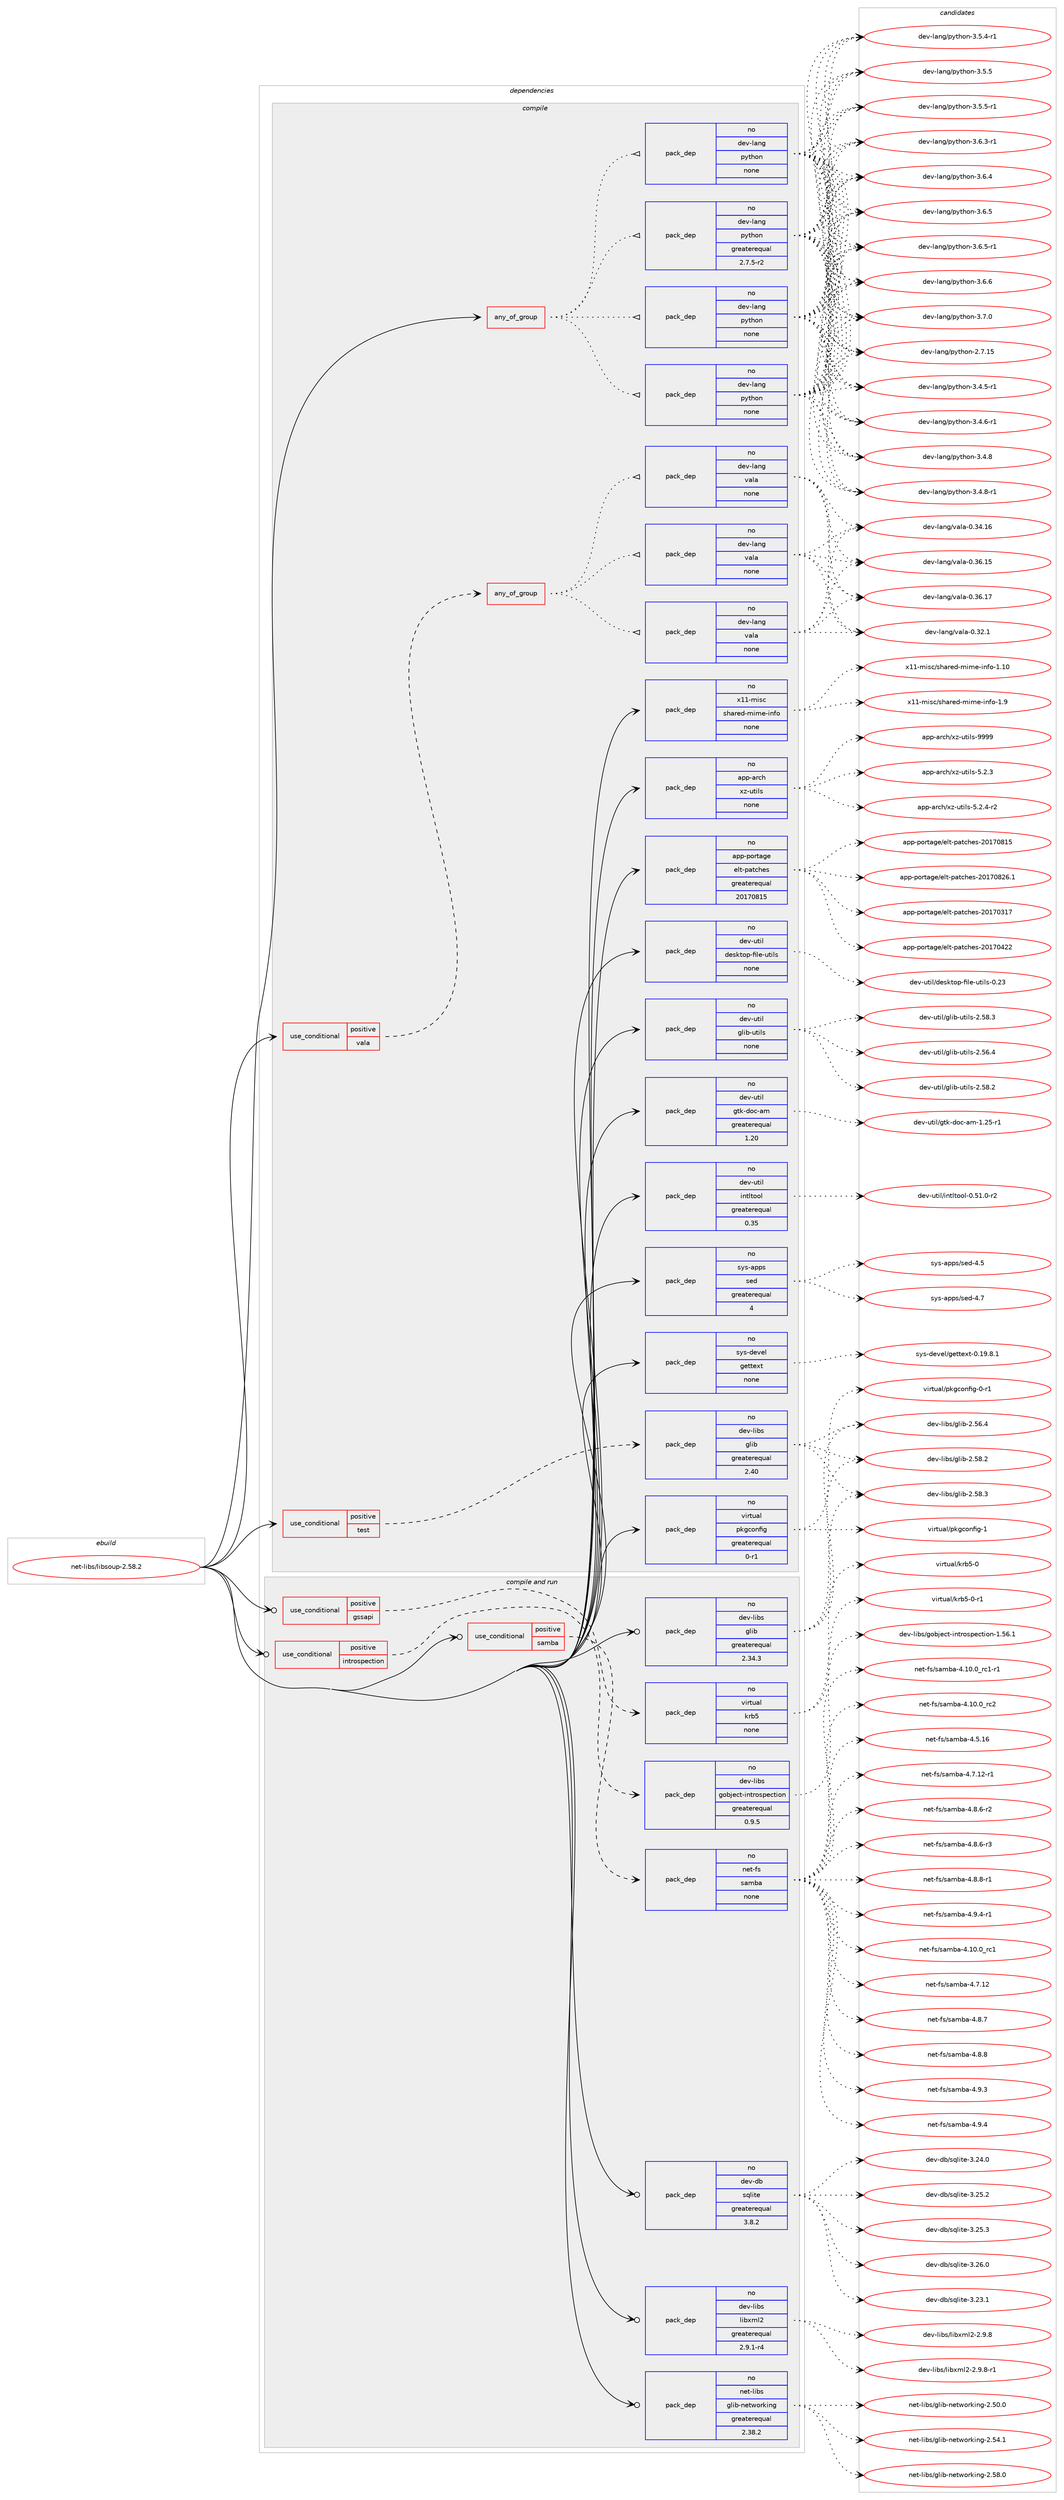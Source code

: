 digraph prolog {

# *************
# Graph options
# *************

newrank=true;
concentrate=true;
compound=true;
graph [rankdir=LR,fontname=Helvetica,fontsize=10,ranksep=1.5];#, ranksep=2.5, nodesep=0.2];
edge  [arrowhead=vee];
node  [fontname=Helvetica,fontsize=10];

# **********
# The ebuild
# **********

subgraph cluster_leftcol {
color=gray;
rank=same;
label=<<i>ebuild</i>>;
id [label="net-libs/libsoup-2.58.2", color=red, width=4, href="../net-libs/libsoup-2.58.2.svg"];
}

# ****************
# The dependencies
# ****************

subgraph cluster_midcol {
color=gray;
label=<<i>dependencies</i>>;
subgraph cluster_compile {
fillcolor="#eeeeee";
style=filled;
label=<<i>compile</i>>;
subgraph any103 {
dependency3498 [label=<<TABLE BORDER="0" CELLBORDER="1" CELLSPACING="0" CELLPADDING="4"><TR><TD CELLPADDING="10">any_of_group</TD></TR></TABLE>>, shape=none, color=red];subgraph pack2860 {
dependency3499 [label=<<TABLE BORDER="0" CELLBORDER="1" CELLSPACING="0" CELLPADDING="4" WIDTH="220"><TR><TD ROWSPAN="6" CELLPADDING="30">pack_dep</TD></TR><TR><TD WIDTH="110">no</TD></TR><TR><TD>dev-lang</TD></TR><TR><TD>python</TD></TR><TR><TD>none</TD></TR><TR><TD></TD></TR></TABLE>>, shape=none, color=blue];
}
dependency3498:e -> dependency3499:w [weight=20,style="dotted",arrowhead="oinv"];
subgraph pack2861 {
dependency3500 [label=<<TABLE BORDER="0" CELLBORDER="1" CELLSPACING="0" CELLPADDING="4" WIDTH="220"><TR><TD ROWSPAN="6" CELLPADDING="30">pack_dep</TD></TR><TR><TD WIDTH="110">no</TD></TR><TR><TD>dev-lang</TD></TR><TR><TD>python</TD></TR><TR><TD>none</TD></TR><TR><TD></TD></TR></TABLE>>, shape=none, color=blue];
}
dependency3498:e -> dependency3500:w [weight=20,style="dotted",arrowhead="oinv"];
subgraph pack2862 {
dependency3501 [label=<<TABLE BORDER="0" CELLBORDER="1" CELLSPACING="0" CELLPADDING="4" WIDTH="220"><TR><TD ROWSPAN="6" CELLPADDING="30">pack_dep</TD></TR><TR><TD WIDTH="110">no</TD></TR><TR><TD>dev-lang</TD></TR><TR><TD>python</TD></TR><TR><TD>none</TD></TR><TR><TD></TD></TR></TABLE>>, shape=none, color=blue];
}
dependency3498:e -> dependency3501:w [weight=20,style="dotted",arrowhead="oinv"];
subgraph pack2863 {
dependency3502 [label=<<TABLE BORDER="0" CELLBORDER="1" CELLSPACING="0" CELLPADDING="4" WIDTH="220"><TR><TD ROWSPAN="6" CELLPADDING="30">pack_dep</TD></TR><TR><TD WIDTH="110">no</TD></TR><TR><TD>dev-lang</TD></TR><TR><TD>python</TD></TR><TR><TD>greaterequal</TD></TR><TR><TD>2.7.5-r2</TD></TR></TABLE>>, shape=none, color=blue];
}
dependency3498:e -> dependency3502:w [weight=20,style="dotted",arrowhead="oinv"];
}
id:e -> dependency3498:w [weight=20,style="solid",arrowhead="vee"];
subgraph cond534 {
dependency3503 [label=<<TABLE BORDER="0" CELLBORDER="1" CELLSPACING="0" CELLPADDING="4"><TR><TD ROWSPAN="3" CELLPADDING="10">use_conditional</TD></TR><TR><TD>positive</TD></TR><TR><TD>test</TD></TR></TABLE>>, shape=none, color=red];
subgraph pack2864 {
dependency3504 [label=<<TABLE BORDER="0" CELLBORDER="1" CELLSPACING="0" CELLPADDING="4" WIDTH="220"><TR><TD ROWSPAN="6" CELLPADDING="30">pack_dep</TD></TR><TR><TD WIDTH="110">no</TD></TR><TR><TD>dev-libs</TD></TR><TR><TD>glib</TD></TR><TR><TD>greaterequal</TD></TR><TR><TD>2.40</TD></TR></TABLE>>, shape=none, color=blue];
}
dependency3503:e -> dependency3504:w [weight=20,style="dashed",arrowhead="vee"];
}
id:e -> dependency3503:w [weight=20,style="solid",arrowhead="vee"];
subgraph cond535 {
dependency3505 [label=<<TABLE BORDER="0" CELLBORDER="1" CELLSPACING="0" CELLPADDING="4"><TR><TD ROWSPAN="3" CELLPADDING="10">use_conditional</TD></TR><TR><TD>positive</TD></TR><TR><TD>vala</TD></TR></TABLE>>, shape=none, color=red];
subgraph any104 {
dependency3506 [label=<<TABLE BORDER="0" CELLBORDER="1" CELLSPACING="0" CELLPADDING="4"><TR><TD CELLPADDING="10">any_of_group</TD></TR></TABLE>>, shape=none, color=red];subgraph pack2865 {
dependency3507 [label=<<TABLE BORDER="0" CELLBORDER="1" CELLSPACING="0" CELLPADDING="4" WIDTH="220"><TR><TD ROWSPAN="6" CELLPADDING="30">pack_dep</TD></TR><TR><TD WIDTH="110">no</TD></TR><TR><TD>dev-lang</TD></TR><TR><TD>vala</TD></TR><TR><TD>none</TD></TR><TR><TD></TD></TR></TABLE>>, shape=none, color=blue];
}
dependency3506:e -> dependency3507:w [weight=20,style="dotted",arrowhead="oinv"];
subgraph pack2866 {
dependency3508 [label=<<TABLE BORDER="0" CELLBORDER="1" CELLSPACING="0" CELLPADDING="4" WIDTH="220"><TR><TD ROWSPAN="6" CELLPADDING="30">pack_dep</TD></TR><TR><TD WIDTH="110">no</TD></TR><TR><TD>dev-lang</TD></TR><TR><TD>vala</TD></TR><TR><TD>none</TD></TR><TR><TD></TD></TR></TABLE>>, shape=none, color=blue];
}
dependency3506:e -> dependency3508:w [weight=20,style="dotted",arrowhead="oinv"];
subgraph pack2867 {
dependency3509 [label=<<TABLE BORDER="0" CELLBORDER="1" CELLSPACING="0" CELLPADDING="4" WIDTH="220"><TR><TD ROWSPAN="6" CELLPADDING="30">pack_dep</TD></TR><TR><TD WIDTH="110">no</TD></TR><TR><TD>dev-lang</TD></TR><TR><TD>vala</TD></TR><TR><TD>none</TD></TR><TR><TD></TD></TR></TABLE>>, shape=none, color=blue];
}
dependency3506:e -> dependency3509:w [weight=20,style="dotted",arrowhead="oinv"];
}
dependency3505:e -> dependency3506:w [weight=20,style="dashed",arrowhead="vee"];
}
id:e -> dependency3505:w [weight=20,style="solid",arrowhead="vee"];
subgraph pack2868 {
dependency3510 [label=<<TABLE BORDER="0" CELLBORDER="1" CELLSPACING="0" CELLPADDING="4" WIDTH="220"><TR><TD ROWSPAN="6" CELLPADDING="30">pack_dep</TD></TR><TR><TD WIDTH="110">no</TD></TR><TR><TD>app-arch</TD></TR><TR><TD>xz-utils</TD></TR><TR><TD>none</TD></TR><TR><TD></TD></TR></TABLE>>, shape=none, color=blue];
}
id:e -> dependency3510:w [weight=20,style="solid",arrowhead="vee"];
subgraph pack2869 {
dependency3511 [label=<<TABLE BORDER="0" CELLBORDER="1" CELLSPACING="0" CELLPADDING="4" WIDTH="220"><TR><TD ROWSPAN="6" CELLPADDING="30">pack_dep</TD></TR><TR><TD WIDTH="110">no</TD></TR><TR><TD>app-portage</TD></TR><TR><TD>elt-patches</TD></TR><TR><TD>greaterequal</TD></TR><TR><TD>20170815</TD></TR></TABLE>>, shape=none, color=blue];
}
id:e -> dependency3511:w [weight=20,style="solid",arrowhead="vee"];
subgraph pack2870 {
dependency3512 [label=<<TABLE BORDER="0" CELLBORDER="1" CELLSPACING="0" CELLPADDING="4" WIDTH="220"><TR><TD ROWSPAN="6" CELLPADDING="30">pack_dep</TD></TR><TR><TD WIDTH="110">no</TD></TR><TR><TD>dev-util</TD></TR><TR><TD>desktop-file-utils</TD></TR><TR><TD>none</TD></TR><TR><TD></TD></TR></TABLE>>, shape=none, color=blue];
}
id:e -> dependency3512:w [weight=20,style="solid",arrowhead="vee"];
subgraph pack2871 {
dependency3513 [label=<<TABLE BORDER="0" CELLBORDER="1" CELLSPACING="0" CELLPADDING="4" WIDTH="220"><TR><TD ROWSPAN="6" CELLPADDING="30">pack_dep</TD></TR><TR><TD WIDTH="110">no</TD></TR><TR><TD>dev-util</TD></TR><TR><TD>glib-utils</TD></TR><TR><TD>none</TD></TR><TR><TD></TD></TR></TABLE>>, shape=none, color=blue];
}
id:e -> dependency3513:w [weight=20,style="solid",arrowhead="vee"];
subgraph pack2872 {
dependency3514 [label=<<TABLE BORDER="0" CELLBORDER="1" CELLSPACING="0" CELLPADDING="4" WIDTH="220"><TR><TD ROWSPAN="6" CELLPADDING="30">pack_dep</TD></TR><TR><TD WIDTH="110">no</TD></TR><TR><TD>dev-util</TD></TR><TR><TD>gtk-doc-am</TD></TR><TR><TD>greaterequal</TD></TR><TR><TD>1.20</TD></TR></TABLE>>, shape=none, color=blue];
}
id:e -> dependency3514:w [weight=20,style="solid",arrowhead="vee"];
subgraph pack2873 {
dependency3515 [label=<<TABLE BORDER="0" CELLBORDER="1" CELLSPACING="0" CELLPADDING="4" WIDTH="220"><TR><TD ROWSPAN="6" CELLPADDING="30">pack_dep</TD></TR><TR><TD WIDTH="110">no</TD></TR><TR><TD>dev-util</TD></TR><TR><TD>intltool</TD></TR><TR><TD>greaterequal</TD></TR><TR><TD>0.35</TD></TR></TABLE>>, shape=none, color=blue];
}
id:e -> dependency3515:w [weight=20,style="solid",arrowhead="vee"];
subgraph pack2874 {
dependency3516 [label=<<TABLE BORDER="0" CELLBORDER="1" CELLSPACING="0" CELLPADDING="4" WIDTH="220"><TR><TD ROWSPAN="6" CELLPADDING="30">pack_dep</TD></TR><TR><TD WIDTH="110">no</TD></TR><TR><TD>sys-apps</TD></TR><TR><TD>sed</TD></TR><TR><TD>greaterequal</TD></TR><TR><TD>4</TD></TR></TABLE>>, shape=none, color=blue];
}
id:e -> dependency3516:w [weight=20,style="solid",arrowhead="vee"];
subgraph pack2875 {
dependency3517 [label=<<TABLE BORDER="0" CELLBORDER="1" CELLSPACING="0" CELLPADDING="4" WIDTH="220"><TR><TD ROWSPAN="6" CELLPADDING="30">pack_dep</TD></TR><TR><TD WIDTH="110">no</TD></TR><TR><TD>sys-devel</TD></TR><TR><TD>gettext</TD></TR><TR><TD>none</TD></TR><TR><TD></TD></TR></TABLE>>, shape=none, color=blue];
}
id:e -> dependency3517:w [weight=20,style="solid",arrowhead="vee"];
subgraph pack2876 {
dependency3518 [label=<<TABLE BORDER="0" CELLBORDER="1" CELLSPACING="0" CELLPADDING="4" WIDTH="220"><TR><TD ROWSPAN="6" CELLPADDING="30">pack_dep</TD></TR><TR><TD WIDTH="110">no</TD></TR><TR><TD>virtual</TD></TR><TR><TD>pkgconfig</TD></TR><TR><TD>greaterequal</TD></TR><TR><TD>0-r1</TD></TR></TABLE>>, shape=none, color=blue];
}
id:e -> dependency3518:w [weight=20,style="solid",arrowhead="vee"];
subgraph pack2877 {
dependency3519 [label=<<TABLE BORDER="0" CELLBORDER="1" CELLSPACING="0" CELLPADDING="4" WIDTH="220"><TR><TD ROWSPAN="6" CELLPADDING="30">pack_dep</TD></TR><TR><TD WIDTH="110">no</TD></TR><TR><TD>x11-misc</TD></TR><TR><TD>shared-mime-info</TD></TR><TR><TD>none</TD></TR><TR><TD></TD></TR></TABLE>>, shape=none, color=blue];
}
id:e -> dependency3519:w [weight=20,style="solid",arrowhead="vee"];
}
subgraph cluster_compileandrun {
fillcolor="#eeeeee";
style=filled;
label=<<i>compile and run</i>>;
subgraph cond536 {
dependency3520 [label=<<TABLE BORDER="0" CELLBORDER="1" CELLSPACING="0" CELLPADDING="4"><TR><TD ROWSPAN="3" CELLPADDING="10">use_conditional</TD></TR><TR><TD>positive</TD></TR><TR><TD>gssapi</TD></TR></TABLE>>, shape=none, color=red];
subgraph pack2878 {
dependency3521 [label=<<TABLE BORDER="0" CELLBORDER="1" CELLSPACING="0" CELLPADDING="4" WIDTH="220"><TR><TD ROWSPAN="6" CELLPADDING="30">pack_dep</TD></TR><TR><TD WIDTH="110">no</TD></TR><TR><TD>virtual</TD></TR><TR><TD>krb5</TD></TR><TR><TD>none</TD></TR><TR><TD></TD></TR></TABLE>>, shape=none, color=blue];
}
dependency3520:e -> dependency3521:w [weight=20,style="dashed",arrowhead="vee"];
}
id:e -> dependency3520:w [weight=20,style="solid",arrowhead="odotvee"];
subgraph cond537 {
dependency3522 [label=<<TABLE BORDER="0" CELLBORDER="1" CELLSPACING="0" CELLPADDING="4"><TR><TD ROWSPAN="3" CELLPADDING="10">use_conditional</TD></TR><TR><TD>positive</TD></TR><TR><TD>introspection</TD></TR></TABLE>>, shape=none, color=red];
subgraph pack2879 {
dependency3523 [label=<<TABLE BORDER="0" CELLBORDER="1" CELLSPACING="0" CELLPADDING="4" WIDTH="220"><TR><TD ROWSPAN="6" CELLPADDING="30">pack_dep</TD></TR><TR><TD WIDTH="110">no</TD></TR><TR><TD>dev-libs</TD></TR><TR><TD>gobject-introspection</TD></TR><TR><TD>greaterequal</TD></TR><TR><TD>0.9.5</TD></TR></TABLE>>, shape=none, color=blue];
}
dependency3522:e -> dependency3523:w [weight=20,style="dashed",arrowhead="vee"];
}
id:e -> dependency3522:w [weight=20,style="solid",arrowhead="odotvee"];
subgraph cond538 {
dependency3524 [label=<<TABLE BORDER="0" CELLBORDER="1" CELLSPACING="0" CELLPADDING="4"><TR><TD ROWSPAN="3" CELLPADDING="10">use_conditional</TD></TR><TR><TD>positive</TD></TR><TR><TD>samba</TD></TR></TABLE>>, shape=none, color=red];
subgraph pack2880 {
dependency3525 [label=<<TABLE BORDER="0" CELLBORDER="1" CELLSPACING="0" CELLPADDING="4" WIDTH="220"><TR><TD ROWSPAN="6" CELLPADDING="30">pack_dep</TD></TR><TR><TD WIDTH="110">no</TD></TR><TR><TD>net-fs</TD></TR><TR><TD>samba</TD></TR><TR><TD>none</TD></TR><TR><TD></TD></TR></TABLE>>, shape=none, color=blue];
}
dependency3524:e -> dependency3525:w [weight=20,style="dashed",arrowhead="vee"];
}
id:e -> dependency3524:w [weight=20,style="solid",arrowhead="odotvee"];
subgraph pack2881 {
dependency3526 [label=<<TABLE BORDER="0" CELLBORDER="1" CELLSPACING="0" CELLPADDING="4" WIDTH="220"><TR><TD ROWSPAN="6" CELLPADDING="30">pack_dep</TD></TR><TR><TD WIDTH="110">no</TD></TR><TR><TD>dev-db</TD></TR><TR><TD>sqlite</TD></TR><TR><TD>greaterequal</TD></TR><TR><TD>3.8.2</TD></TR></TABLE>>, shape=none, color=blue];
}
id:e -> dependency3526:w [weight=20,style="solid",arrowhead="odotvee"];
subgraph pack2882 {
dependency3527 [label=<<TABLE BORDER="0" CELLBORDER="1" CELLSPACING="0" CELLPADDING="4" WIDTH="220"><TR><TD ROWSPAN="6" CELLPADDING="30">pack_dep</TD></TR><TR><TD WIDTH="110">no</TD></TR><TR><TD>dev-libs</TD></TR><TR><TD>glib</TD></TR><TR><TD>greaterequal</TD></TR><TR><TD>2.34.3</TD></TR></TABLE>>, shape=none, color=blue];
}
id:e -> dependency3527:w [weight=20,style="solid",arrowhead="odotvee"];
subgraph pack2883 {
dependency3528 [label=<<TABLE BORDER="0" CELLBORDER="1" CELLSPACING="0" CELLPADDING="4" WIDTH="220"><TR><TD ROWSPAN="6" CELLPADDING="30">pack_dep</TD></TR><TR><TD WIDTH="110">no</TD></TR><TR><TD>dev-libs</TD></TR><TR><TD>libxml2</TD></TR><TR><TD>greaterequal</TD></TR><TR><TD>2.9.1-r4</TD></TR></TABLE>>, shape=none, color=blue];
}
id:e -> dependency3528:w [weight=20,style="solid",arrowhead="odotvee"];
subgraph pack2884 {
dependency3529 [label=<<TABLE BORDER="0" CELLBORDER="1" CELLSPACING="0" CELLPADDING="4" WIDTH="220"><TR><TD ROWSPAN="6" CELLPADDING="30">pack_dep</TD></TR><TR><TD WIDTH="110">no</TD></TR><TR><TD>net-libs</TD></TR><TR><TD>glib-networking</TD></TR><TR><TD>greaterequal</TD></TR><TR><TD>2.38.2</TD></TR></TABLE>>, shape=none, color=blue];
}
id:e -> dependency3529:w [weight=20,style="solid",arrowhead="odotvee"];
}
subgraph cluster_run {
fillcolor="#eeeeee";
style=filled;
label=<<i>run</i>>;
}
}

# **************
# The candidates
# **************

subgraph cluster_choices {
rank=same;
color=gray;
label=<<i>candidates</i>>;

subgraph choice2860 {
color=black;
nodesep=1;
choice10010111845108971101034711212111610411111045504655464953 [label="dev-lang/python-2.7.15", color=red, width=4,href="../dev-lang/python-2.7.15.svg"];
choice1001011184510897110103471121211161041111104551465246534511449 [label="dev-lang/python-3.4.5-r1", color=red, width=4,href="../dev-lang/python-3.4.5-r1.svg"];
choice1001011184510897110103471121211161041111104551465246544511449 [label="dev-lang/python-3.4.6-r1", color=red, width=4,href="../dev-lang/python-3.4.6-r1.svg"];
choice100101118451089711010347112121116104111110455146524656 [label="dev-lang/python-3.4.8", color=red, width=4,href="../dev-lang/python-3.4.8.svg"];
choice1001011184510897110103471121211161041111104551465246564511449 [label="dev-lang/python-3.4.8-r1", color=red, width=4,href="../dev-lang/python-3.4.8-r1.svg"];
choice1001011184510897110103471121211161041111104551465346524511449 [label="dev-lang/python-3.5.4-r1", color=red, width=4,href="../dev-lang/python-3.5.4-r1.svg"];
choice100101118451089711010347112121116104111110455146534653 [label="dev-lang/python-3.5.5", color=red, width=4,href="../dev-lang/python-3.5.5.svg"];
choice1001011184510897110103471121211161041111104551465346534511449 [label="dev-lang/python-3.5.5-r1", color=red, width=4,href="../dev-lang/python-3.5.5-r1.svg"];
choice1001011184510897110103471121211161041111104551465446514511449 [label="dev-lang/python-3.6.3-r1", color=red, width=4,href="../dev-lang/python-3.6.3-r1.svg"];
choice100101118451089711010347112121116104111110455146544652 [label="dev-lang/python-3.6.4", color=red, width=4,href="../dev-lang/python-3.6.4.svg"];
choice100101118451089711010347112121116104111110455146544653 [label="dev-lang/python-3.6.5", color=red, width=4,href="../dev-lang/python-3.6.5.svg"];
choice1001011184510897110103471121211161041111104551465446534511449 [label="dev-lang/python-3.6.5-r1", color=red, width=4,href="../dev-lang/python-3.6.5-r1.svg"];
choice100101118451089711010347112121116104111110455146544654 [label="dev-lang/python-3.6.6", color=red, width=4,href="../dev-lang/python-3.6.6.svg"];
choice100101118451089711010347112121116104111110455146554648 [label="dev-lang/python-3.7.0", color=red, width=4,href="../dev-lang/python-3.7.0.svg"];
dependency3499:e -> choice10010111845108971101034711212111610411111045504655464953:w [style=dotted,weight="100"];
dependency3499:e -> choice1001011184510897110103471121211161041111104551465246534511449:w [style=dotted,weight="100"];
dependency3499:e -> choice1001011184510897110103471121211161041111104551465246544511449:w [style=dotted,weight="100"];
dependency3499:e -> choice100101118451089711010347112121116104111110455146524656:w [style=dotted,weight="100"];
dependency3499:e -> choice1001011184510897110103471121211161041111104551465246564511449:w [style=dotted,weight="100"];
dependency3499:e -> choice1001011184510897110103471121211161041111104551465346524511449:w [style=dotted,weight="100"];
dependency3499:e -> choice100101118451089711010347112121116104111110455146534653:w [style=dotted,weight="100"];
dependency3499:e -> choice1001011184510897110103471121211161041111104551465346534511449:w [style=dotted,weight="100"];
dependency3499:e -> choice1001011184510897110103471121211161041111104551465446514511449:w [style=dotted,weight="100"];
dependency3499:e -> choice100101118451089711010347112121116104111110455146544652:w [style=dotted,weight="100"];
dependency3499:e -> choice100101118451089711010347112121116104111110455146544653:w [style=dotted,weight="100"];
dependency3499:e -> choice1001011184510897110103471121211161041111104551465446534511449:w [style=dotted,weight="100"];
dependency3499:e -> choice100101118451089711010347112121116104111110455146544654:w [style=dotted,weight="100"];
dependency3499:e -> choice100101118451089711010347112121116104111110455146554648:w [style=dotted,weight="100"];
}
subgraph choice2861 {
color=black;
nodesep=1;
choice10010111845108971101034711212111610411111045504655464953 [label="dev-lang/python-2.7.15", color=red, width=4,href="../dev-lang/python-2.7.15.svg"];
choice1001011184510897110103471121211161041111104551465246534511449 [label="dev-lang/python-3.4.5-r1", color=red, width=4,href="../dev-lang/python-3.4.5-r1.svg"];
choice1001011184510897110103471121211161041111104551465246544511449 [label="dev-lang/python-3.4.6-r1", color=red, width=4,href="../dev-lang/python-3.4.6-r1.svg"];
choice100101118451089711010347112121116104111110455146524656 [label="dev-lang/python-3.4.8", color=red, width=4,href="../dev-lang/python-3.4.8.svg"];
choice1001011184510897110103471121211161041111104551465246564511449 [label="dev-lang/python-3.4.8-r1", color=red, width=4,href="../dev-lang/python-3.4.8-r1.svg"];
choice1001011184510897110103471121211161041111104551465346524511449 [label="dev-lang/python-3.5.4-r1", color=red, width=4,href="../dev-lang/python-3.5.4-r1.svg"];
choice100101118451089711010347112121116104111110455146534653 [label="dev-lang/python-3.5.5", color=red, width=4,href="../dev-lang/python-3.5.5.svg"];
choice1001011184510897110103471121211161041111104551465346534511449 [label="dev-lang/python-3.5.5-r1", color=red, width=4,href="../dev-lang/python-3.5.5-r1.svg"];
choice1001011184510897110103471121211161041111104551465446514511449 [label="dev-lang/python-3.6.3-r1", color=red, width=4,href="../dev-lang/python-3.6.3-r1.svg"];
choice100101118451089711010347112121116104111110455146544652 [label="dev-lang/python-3.6.4", color=red, width=4,href="../dev-lang/python-3.6.4.svg"];
choice100101118451089711010347112121116104111110455146544653 [label="dev-lang/python-3.6.5", color=red, width=4,href="../dev-lang/python-3.6.5.svg"];
choice1001011184510897110103471121211161041111104551465446534511449 [label="dev-lang/python-3.6.5-r1", color=red, width=4,href="../dev-lang/python-3.6.5-r1.svg"];
choice100101118451089711010347112121116104111110455146544654 [label="dev-lang/python-3.6.6", color=red, width=4,href="../dev-lang/python-3.6.6.svg"];
choice100101118451089711010347112121116104111110455146554648 [label="dev-lang/python-3.7.0", color=red, width=4,href="../dev-lang/python-3.7.0.svg"];
dependency3500:e -> choice10010111845108971101034711212111610411111045504655464953:w [style=dotted,weight="100"];
dependency3500:e -> choice1001011184510897110103471121211161041111104551465246534511449:w [style=dotted,weight="100"];
dependency3500:e -> choice1001011184510897110103471121211161041111104551465246544511449:w [style=dotted,weight="100"];
dependency3500:e -> choice100101118451089711010347112121116104111110455146524656:w [style=dotted,weight="100"];
dependency3500:e -> choice1001011184510897110103471121211161041111104551465246564511449:w [style=dotted,weight="100"];
dependency3500:e -> choice1001011184510897110103471121211161041111104551465346524511449:w [style=dotted,weight="100"];
dependency3500:e -> choice100101118451089711010347112121116104111110455146534653:w [style=dotted,weight="100"];
dependency3500:e -> choice1001011184510897110103471121211161041111104551465346534511449:w [style=dotted,weight="100"];
dependency3500:e -> choice1001011184510897110103471121211161041111104551465446514511449:w [style=dotted,weight="100"];
dependency3500:e -> choice100101118451089711010347112121116104111110455146544652:w [style=dotted,weight="100"];
dependency3500:e -> choice100101118451089711010347112121116104111110455146544653:w [style=dotted,weight="100"];
dependency3500:e -> choice1001011184510897110103471121211161041111104551465446534511449:w [style=dotted,weight="100"];
dependency3500:e -> choice100101118451089711010347112121116104111110455146544654:w [style=dotted,weight="100"];
dependency3500:e -> choice100101118451089711010347112121116104111110455146554648:w [style=dotted,weight="100"];
}
subgraph choice2862 {
color=black;
nodesep=1;
choice10010111845108971101034711212111610411111045504655464953 [label="dev-lang/python-2.7.15", color=red, width=4,href="../dev-lang/python-2.7.15.svg"];
choice1001011184510897110103471121211161041111104551465246534511449 [label="dev-lang/python-3.4.5-r1", color=red, width=4,href="../dev-lang/python-3.4.5-r1.svg"];
choice1001011184510897110103471121211161041111104551465246544511449 [label="dev-lang/python-3.4.6-r1", color=red, width=4,href="../dev-lang/python-3.4.6-r1.svg"];
choice100101118451089711010347112121116104111110455146524656 [label="dev-lang/python-3.4.8", color=red, width=4,href="../dev-lang/python-3.4.8.svg"];
choice1001011184510897110103471121211161041111104551465246564511449 [label="dev-lang/python-3.4.8-r1", color=red, width=4,href="../dev-lang/python-3.4.8-r1.svg"];
choice1001011184510897110103471121211161041111104551465346524511449 [label="dev-lang/python-3.5.4-r1", color=red, width=4,href="../dev-lang/python-3.5.4-r1.svg"];
choice100101118451089711010347112121116104111110455146534653 [label="dev-lang/python-3.5.5", color=red, width=4,href="../dev-lang/python-3.5.5.svg"];
choice1001011184510897110103471121211161041111104551465346534511449 [label="dev-lang/python-3.5.5-r1", color=red, width=4,href="../dev-lang/python-3.5.5-r1.svg"];
choice1001011184510897110103471121211161041111104551465446514511449 [label="dev-lang/python-3.6.3-r1", color=red, width=4,href="../dev-lang/python-3.6.3-r1.svg"];
choice100101118451089711010347112121116104111110455146544652 [label="dev-lang/python-3.6.4", color=red, width=4,href="../dev-lang/python-3.6.4.svg"];
choice100101118451089711010347112121116104111110455146544653 [label="dev-lang/python-3.6.5", color=red, width=4,href="../dev-lang/python-3.6.5.svg"];
choice1001011184510897110103471121211161041111104551465446534511449 [label="dev-lang/python-3.6.5-r1", color=red, width=4,href="../dev-lang/python-3.6.5-r1.svg"];
choice100101118451089711010347112121116104111110455146544654 [label="dev-lang/python-3.6.6", color=red, width=4,href="../dev-lang/python-3.6.6.svg"];
choice100101118451089711010347112121116104111110455146554648 [label="dev-lang/python-3.7.0", color=red, width=4,href="../dev-lang/python-3.7.0.svg"];
dependency3501:e -> choice10010111845108971101034711212111610411111045504655464953:w [style=dotted,weight="100"];
dependency3501:e -> choice1001011184510897110103471121211161041111104551465246534511449:w [style=dotted,weight="100"];
dependency3501:e -> choice1001011184510897110103471121211161041111104551465246544511449:w [style=dotted,weight="100"];
dependency3501:e -> choice100101118451089711010347112121116104111110455146524656:w [style=dotted,weight="100"];
dependency3501:e -> choice1001011184510897110103471121211161041111104551465246564511449:w [style=dotted,weight="100"];
dependency3501:e -> choice1001011184510897110103471121211161041111104551465346524511449:w [style=dotted,weight="100"];
dependency3501:e -> choice100101118451089711010347112121116104111110455146534653:w [style=dotted,weight="100"];
dependency3501:e -> choice1001011184510897110103471121211161041111104551465346534511449:w [style=dotted,weight="100"];
dependency3501:e -> choice1001011184510897110103471121211161041111104551465446514511449:w [style=dotted,weight="100"];
dependency3501:e -> choice100101118451089711010347112121116104111110455146544652:w [style=dotted,weight="100"];
dependency3501:e -> choice100101118451089711010347112121116104111110455146544653:w [style=dotted,weight="100"];
dependency3501:e -> choice1001011184510897110103471121211161041111104551465446534511449:w [style=dotted,weight="100"];
dependency3501:e -> choice100101118451089711010347112121116104111110455146544654:w [style=dotted,weight="100"];
dependency3501:e -> choice100101118451089711010347112121116104111110455146554648:w [style=dotted,weight="100"];
}
subgraph choice2863 {
color=black;
nodesep=1;
choice10010111845108971101034711212111610411111045504655464953 [label="dev-lang/python-2.7.15", color=red, width=4,href="../dev-lang/python-2.7.15.svg"];
choice1001011184510897110103471121211161041111104551465246534511449 [label="dev-lang/python-3.4.5-r1", color=red, width=4,href="../dev-lang/python-3.4.5-r1.svg"];
choice1001011184510897110103471121211161041111104551465246544511449 [label="dev-lang/python-3.4.6-r1", color=red, width=4,href="../dev-lang/python-3.4.6-r1.svg"];
choice100101118451089711010347112121116104111110455146524656 [label="dev-lang/python-3.4.8", color=red, width=4,href="../dev-lang/python-3.4.8.svg"];
choice1001011184510897110103471121211161041111104551465246564511449 [label="dev-lang/python-3.4.8-r1", color=red, width=4,href="../dev-lang/python-3.4.8-r1.svg"];
choice1001011184510897110103471121211161041111104551465346524511449 [label="dev-lang/python-3.5.4-r1", color=red, width=4,href="../dev-lang/python-3.5.4-r1.svg"];
choice100101118451089711010347112121116104111110455146534653 [label="dev-lang/python-3.5.5", color=red, width=4,href="../dev-lang/python-3.5.5.svg"];
choice1001011184510897110103471121211161041111104551465346534511449 [label="dev-lang/python-3.5.5-r1", color=red, width=4,href="../dev-lang/python-3.5.5-r1.svg"];
choice1001011184510897110103471121211161041111104551465446514511449 [label="dev-lang/python-3.6.3-r1", color=red, width=4,href="../dev-lang/python-3.6.3-r1.svg"];
choice100101118451089711010347112121116104111110455146544652 [label="dev-lang/python-3.6.4", color=red, width=4,href="../dev-lang/python-3.6.4.svg"];
choice100101118451089711010347112121116104111110455146544653 [label="dev-lang/python-3.6.5", color=red, width=4,href="../dev-lang/python-3.6.5.svg"];
choice1001011184510897110103471121211161041111104551465446534511449 [label="dev-lang/python-3.6.5-r1", color=red, width=4,href="../dev-lang/python-3.6.5-r1.svg"];
choice100101118451089711010347112121116104111110455146544654 [label="dev-lang/python-3.6.6", color=red, width=4,href="../dev-lang/python-3.6.6.svg"];
choice100101118451089711010347112121116104111110455146554648 [label="dev-lang/python-3.7.0", color=red, width=4,href="../dev-lang/python-3.7.0.svg"];
dependency3502:e -> choice10010111845108971101034711212111610411111045504655464953:w [style=dotted,weight="100"];
dependency3502:e -> choice1001011184510897110103471121211161041111104551465246534511449:w [style=dotted,weight="100"];
dependency3502:e -> choice1001011184510897110103471121211161041111104551465246544511449:w [style=dotted,weight="100"];
dependency3502:e -> choice100101118451089711010347112121116104111110455146524656:w [style=dotted,weight="100"];
dependency3502:e -> choice1001011184510897110103471121211161041111104551465246564511449:w [style=dotted,weight="100"];
dependency3502:e -> choice1001011184510897110103471121211161041111104551465346524511449:w [style=dotted,weight="100"];
dependency3502:e -> choice100101118451089711010347112121116104111110455146534653:w [style=dotted,weight="100"];
dependency3502:e -> choice1001011184510897110103471121211161041111104551465346534511449:w [style=dotted,weight="100"];
dependency3502:e -> choice1001011184510897110103471121211161041111104551465446514511449:w [style=dotted,weight="100"];
dependency3502:e -> choice100101118451089711010347112121116104111110455146544652:w [style=dotted,weight="100"];
dependency3502:e -> choice100101118451089711010347112121116104111110455146544653:w [style=dotted,weight="100"];
dependency3502:e -> choice1001011184510897110103471121211161041111104551465446534511449:w [style=dotted,weight="100"];
dependency3502:e -> choice100101118451089711010347112121116104111110455146544654:w [style=dotted,weight="100"];
dependency3502:e -> choice100101118451089711010347112121116104111110455146554648:w [style=dotted,weight="100"];
}
subgraph choice2864 {
color=black;
nodesep=1;
choice1001011184510810598115471031081059845504653544652 [label="dev-libs/glib-2.56.4", color=red, width=4,href="../dev-libs/glib-2.56.4.svg"];
choice1001011184510810598115471031081059845504653564650 [label="dev-libs/glib-2.58.2", color=red, width=4,href="../dev-libs/glib-2.58.2.svg"];
choice1001011184510810598115471031081059845504653564651 [label="dev-libs/glib-2.58.3", color=red, width=4,href="../dev-libs/glib-2.58.3.svg"];
dependency3504:e -> choice1001011184510810598115471031081059845504653544652:w [style=dotted,weight="100"];
dependency3504:e -> choice1001011184510810598115471031081059845504653564650:w [style=dotted,weight="100"];
dependency3504:e -> choice1001011184510810598115471031081059845504653564651:w [style=dotted,weight="100"];
}
subgraph choice2865 {
color=black;
nodesep=1;
choice100101118451089711010347118971089745484651504649 [label="dev-lang/vala-0.32.1", color=red, width=4,href="../dev-lang/vala-0.32.1.svg"];
choice10010111845108971101034711897108974548465152464954 [label="dev-lang/vala-0.34.16", color=red, width=4,href="../dev-lang/vala-0.34.16.svg"];
choice10010111845108971101034711897108974548465154464953 [label="dev-lang/vala-0.36.15", color=red, width=4,href="../dev-lang/vala-0.36.15.svg"];
choice10010111845108971101034711897108974548465154464955 [label="dev-lang/vala-0.36.17", color=red, width=4,href="../dev-lang/vala-0.36.17.svg"];
dependency3507:e -> choice100101118451089711010347118971089745484651504649:w [style=dotted,weight="100"];
dependency3507:e -> choice10010111845108971101034711897108974548465152464954:w [style=dotted,weight="100"];
dependency3507:e -> choice10010111845108971101034711897108974548465154464953:w [style=dotted,weight="100"];
dependency3507:e -> choice10010111845108971101034711897108974548465154464955:w [style=dotted,weight="100"];
}
subgraph choice2866 {
color=black;
nodesep=1;
choice100101118451089711010347118971089745484651504649 [label="dev-lang/vala-0.32.1", color=red, width=4,href="../dev-lang/vala-0.32.1.svg"];
choice10010111845108971101034711897108974548465152464954 [label="dev-lang/vala-0.34.16", color=red, width=4,href="../dev-lang/vala-0.34.16.svg"];
choice10010111845108971101034711897108974548465154464953 [label="dev-lang/vala-0.36.15", color=red, width=4,href="../dev-lang/vala-0.36.15.svg"];
choice10010111845108971101034711897108974548465154464955 [label="dev-lang/vala-0.36.17", color=red, width=4,href="../dev-lang/vala-0.36.17.svg"];
dependency3508:e -> choice100101118451089711010347118971089745484651504649:w [style=dotted,weight="100"];
dependency3508:e -> choice10010111845108971101034711897108974548465152464954:w [style=dotted,weight="100"];
dependency3508:e -> choice10010111845108971101034711897108974548465154464953:w [style=dotted,weight="100"];
dependency3508:e -> choice10010111845108971101034711897108974548465154464955:w [style=dotted,weight="100"];
}
subgraph choice2867 {
color=black;
nodesep=1;
choice100101118451089711010347118971089745484651504649 [label="dev-lang/vala-0.32.1", color=red, width=4,href="../dev-lang/vala-0.32.1.svg"];
choice10010111845108971101034711897108974548465152464954 [label="dev-lang/vala-0.34.16", color=red, width=4,href="../dev-lang/vala-0.34.16.svg"];
choice10010111845108971101034711897108974548465154464953 [label="dev-lang/vala-0.36.15", color=red, width=4,href="../dev-lang/vala-0.36.15.svg"];
choice10010111845108971101034711897108974548465154464955 [label="dev-lang/vala-0.36.17", color=red, width=4,href="../dev-lang/vala-0.36.17.svg"];
dependency3509:e -> choice100101118451089711010347118971089745484651504649:w [style=dotted,weight="100"];
dependency3509:e -> choice10010111845108971101034711897108974548465152464954:w [style=dotted,weight="100"];
dependency3509:e -> choice10010111845108971101034711897108974548465154464953:w [style=dotted,weight="100"];
dependency3509:e -> choice10010111845108971101034711897108974548465154464955:w [style=dotted,weight="100"];
}
subgraph choice2868 {
color=black;
nodesep=1;
choice971121124597114991044712012245117116105108115455346504651 [label="app-arch/xz-utils-5.2.3", color=red, width=4,href="../app-arch/xz-utils-5.2.3.svg"];
choice9711211245971149910447120122451171161051081154553465046524511450 [label="app-arch/xz-utils-5.2.4-r2", color=red, width=4,href="../app-arch/xz-utils-5.2.4-r2.svg"];
choice9711211245971149910447120122451171161051081154557575757 [label="app-arch/xz-utils-9999", color=red, width=4,href="../app-arch/xz-utils-9999.svg"];
dependency3510:e -> choice971121124597114991044712012245117116105108115455346504651:w [style=dotted,weight="100"];
dependency3510:e -> choice9711211245971149910447120122451171161051081154553465046524511450:w [style=dotted,weight="100"];
dependency3510:e -> choice9711211245971149910447120122451171161051081154557575757:w [style=dotted,weight="100"];
}
subgraph choice2869 {
color=black;
nodesep=1;
choice97112112451121111141169710310147101108116451129711699104101115455048495548514955 [label="app-portage/elt-patches-20170317", color=red, width=4,href="../app-portage/elt-patches-20170317.svg"];
choice97112112451121111141169710310147101108116451129711699104101115455048495548525050 [label="app-portage/elt-patches-20170422", color=red, width=4,href="../app-portage/elt-patches-20170422.svg"];
choice97112112451121111141169710310147101108116451129711699104101115455048495548564953 [label="app-portage/elt-patches-20170815", color=red, width=4,href="../app-portage/elt-patches-20170815.svg"];
choice971121124511211111411697103101471011081164511297116991041011154550484955485650544649 [label="app-portage/elt-patches-20170826.1", color=red, width=4,href="../app-portage/elt-patches-20170826.1.svg"];
dependency3511:e -> choice97112112451121111141169710310147101108116451129711699104101115455048495548514955:w [style=dotted,weight="100"];
dependency3511:e -> choice97112112451121111141169710310147101108116451129711699104101115455048495548525050:w [style=dotted,weight="100"];
dependency3511:e -> choice97112112451121111141169710310147101108116451129711699104101115455048495548564953:w [style=dotted,weight="100"];
dependency3511:e -> choice971121124511211111411697103101471011081164511297116991041011154550484955485650544649:w [style=dotted,weight="100"];
}
subgraph choice2870 {
color=black;
nodesep=1;
choice100101118451171161051084710010111510711611111245102105108101451171161051081154548465051 [label="dev-util/desktop-file-utils-0.23", color=red, width=4,href="../dev-util/desktop-file-utils-0.23.svg"];
dependency3512:e -> choice100101118451171161051084710010111510711611111245102105108101451171161051081154548465051:w [style=dotted,weight="100"];
}
subgraph choice2871 {
color=black;
nodesep=1;
choice1001011184511711610510847103108105984511711610510811545504653544652 [label="dev-util/glib-utils-2.56.4", color=red, width=4,href="../dev-util/glib-utils-2.56.4.svg"];
choice1001011184511711610510847103108105984511711610510811545504653564650 [label="dev-util/glib-utils-2.58.2", color=red, width=4,href="../dev-util/glib-utils-2.58.2.svg"];
choice1001011184511711610510847103108105984511711610510811545504653564651 [label="dev-util/glib-utils-2.58.3", color=red, width=4,href="../dev-util/glib-utils-2.58.3.svg"];
dependency3513:e -> choice1001011184511711610510847103108105984511711610510811545504653544652:w [style=dotted,weight="100"];
dependency3513:e -> choice1001011184511711610510847103108105984511711610510811545504653564650:w [style=dotted,weight="100"];
dependency3513:e -> choice1001011184511711610510847103108105984511711610510811545504653564651:w [style=dotted,weight="100"];
}
subgraph choice2872 {
color=black;
nodesep=1;
choice10010111845117116105108471031161074510011199459710945494650534511449 [label="dev-util/gtk-doc-am-1.25-r1", color=red, width=4,href="../dev-util/gtk-doc-am-1.25-r1.svg"];
dependency3514:e -> choice10010111845117116105108471031161074510011199459710945494650534511449:w [style=dotted,weight="100"];
}
subgraph choice2873 {
color=black;
nodesep=1;
choice1001011184511711610510847105110116108116111111108454846534946484511450 [label="dev-util/intltool-0.51.0-r2", color=red, width=4,href="../dev-util/intltool-0.51.0-r2.svg"];
dependency3515:e -> choice1001011184511711610510847105110116108116111111108454846534946484511450:w [style=dotted,weight="100"];
}
subgraph choice2874 {
color=black;
nodesep=1;
choice11512111545971121121154711510110045524653 [label="sys-apps/sed-4.5", color=red, width=4,href="../sys-apps/sed-4.5.svg"];
choice11512111545971121121154711510110045524655 [label="sys-apps/sed-4.7", color=red, width=4,href="../sys-apps/sed-4.7.svg"];
dependency3516:e -> choice11512111545971121121154711510110045524653:w [style=dotted,weight="100"];
dependency3516:e -> choice11512111545971121121154711510110045524655:w [style=dotted,weight="100"];
}
subgraph choice2875 {
color=black;
nodesep=1;
choice1151211154510010111810110847103101116116101120116454846495746564649 [label="sys-devel/gettext-0.19.8.1", color=red, width=4,href="../sys-devel/gettext-0.19.8.1.svg"];
dependency3517:e -> choice1151211154510010111810110847103101116116101120116454846495746564649:w [style=dotted,weight="100"];
}
subgraph choice2876 {
color=black;
nodesep=1;
choice11810511411611797108471121071039911111010210510345484511449 [label="virtual/pkgconfig-0-r1", color=red, width=4,href="../virtual/pkgconfig-0-r1.svg"];
choice1181051141161179710847112107103991111101021051034549 [label="virtual/pkgconfig-1", color=red, width=4,href="../virtual/pkgconfig-1.svg"];
dependency3518:e -> choice11810511411611797108471121071039911111010210510345484511449:w [style=dotted,weight="100"];
dependency3518:e -> choice1181051141161179710847112107103991111101021051034549:w [style=dotted,weight="100"];
}
subgraph choice2877 {
color=black;
nodesep=1;
choice12049494510910511599471151049711410110045109105109101451051101021114549464948 [label="x11-misc/shared-mime-info-1.10", color=red, width=4,href="../x11-misc/shared-mime-info-1.10.svg"];
choice120494945109105115994711510497114101100451091051091014510511010211145494657 [label="x11-misc/shared-mime-info-1.9", color=red, width=4,href="../x11-misc/shared-mime-info-1.9.svg"];
dependency3519:e -> choice12049494510910511599471151049711410110045109105109101451051101021114549464948:w [style=dotted,weight="100"];
dependency3519:e -> choice120494945109105115994711510497114101100451091051091014510511010211145494657:w [style=dotted,weight="100"];
}
subgraph choice2878 {
color=black;
nodesep=1;
choice118105114116117971084710711498534548 [label="virtual/krb5-0", color=red, width=4,href="../virtual/krb5-0.svg"];
choice1181051141161179710847107114985345484511449 [label="virtual/krb5-0-r1", color=red, width=4,href="../virtual/krb5-0-r1.svg"];
dependency3521:e -> choice118105114116117971084710711498534548:w [style=dotted,weight="100"];
dependency3521:e -> choice1181051141161179710847107114985345484511449:w [style=dotted,weight="100"];
}
subgraph choice2879 {
color=black;
nodesep=1;
choice1001011184510810598115471031119810610199116451051101161141111151121019911610511111045494653544649 [label="dev-libs/gobject-introspection-1.56.1", color=red, width=4,href="../dev-libs/gobject-introspection-1.56.1.svg"];
dependency3523:e -> choice1001011184510810598115471031119810610199116451051101161141111151121019911610511111045494653544649:w [style=dotted,weight="100"];
}
subgraph choice2880 {
color=black;
nodesep=1;
choice110101116451021154711597109989745524649484648951149949 [label="net-fs/samba-4.10.0_rc1", color=red, width=4,href="../net-fs/samba-4.10.0_rc1.svg"];
choice110101116451021154711597109989745524655464950 [label="net-fs/samba-4.7.12", color=red, width=4,href="../net-fs/samba-4.7.12.svg"];
choice1101011164510211547115971099897455246564655 [label="net-fs/samba-4.8.7", color=red, width=4,href="../net-fs/samba-4.8.7.svg"];
choice1101011164510211547115971099897455246564656 [label="net-fs/samba-4.8.8", color=red, width=4,href="../net-fs/samba-4.8.8.svg"];
choice1101011164510211547115971099897455246574651 [label="net-fs/samba-4.9.3", color=red, width=4,href="../net-fs/samba-4.9.3.svg"];
choice1101011164510211547115971099897455246574652 [label="net-fs/samba-4.9.4", color=red, width=4,href="../net-fs/samba-4.9.4.svg"];
choice1101011164510211547115971099897455246494846489511499494511449 [label="net-fs/samba-4.10.0_rc1-r1", color=red, width=4,href="../net-fs/samba-4.10.0_rc1-r1.svg"];
choice110101116451021154711597109989745524649484648951149950 [label="net-fs/samba-4.10.0_rc2", color=red, width=4,href="../net-fs/samba-4.10.0_rc2.svg"];
choice110101116451021154711597109989745524653464954 [label="net-fs/samba-4.5.16", color=red, width=4,href="../net-fs/samba-4.5.16.svg"];
choice1101011164510211547115971099897455246554649504511449 [label="net-fs/samba-4.7.12-r1", color=red, width=4,href="../net-fs/samba-4.7.12-r1.svg"];
choice11010111645102115471159710998974552465646544511450 [label="net-fs/samba-4.8.6-r2", color=red, width=4,href="../net-fs/samba-4.8.6-r2.svg"];
choice11010111645102115471159710998974552465646544511451 [label="net-fs/samba-4.8.6-r3", color=red, width=4,href="../net-fs/samba-4.8.6-r3.svg"];
choice11010111645102115471159710998974552465646564511449 [label="net-fs/samba-4.8.8-r1", color=red, width=4,href="../net-fs/samba-4.8.8-r1.svg"];
choice11010111645102115471159710998974552465746524511449 [label="net-fs/samba-4.9.4-r1", color=red, width=4,href="../net-fs/samba-4.9.4-r1.svg"];
dependency3525:e -> choice110101116451021154711597109989745524649484648951149949:w [style=dotted,weight="100"];
dependency3525:e -> choice110101116451021154711597109989745524655464950:w [style=dotted,weight="100"];
dependency3525:e -> choice1101011164510211547115971099897455246564655:w [style=dotted,weight="100"];
dependency3525:e -> choice1101011164510211547115971099897455246564656:w [style=dotted,weight="100"];
dependency3525:e -> choice1101011164510211547115971099897455246574651:w [style=dotted,weight="100"];
dependency3525:e -> choice1101011164510211547115971099897455246574652:w [style=dotted,weight="100"];
dependency3525:e -> choice1101011164510211547115971099897455246494846489511499494511449:w [style=dotted,weight="100"];
dependency3525:e -> choice110101116451021154711597109989745524649484648951149950:w [style=dotted,weight="100"];
dependency3525:e -> choice110101116451021154711597109989745524653464954:w [style=dotted,weight="100"];
dependency3525:e -> choice1101011164510211547115971099897455246554649504511449:w [style=dotted,weight="100"];
dependency3525:e -> choice11010111645102115471159710998974552465646544511450:w [style=dotted,weight="100"];
dependency3525:e -> choice11010111645102115471159710998974552465646544511451:w [style=dotted,weight="100"];
dependency3525:e -> choice11010111645102115471159710998974552465646564511449:w [style=dotted,weight="100"];
dependency3525:e -> choice11010111645102115471159710998974552465746524511449:w [style=dotted,weight="100"];
}
subgraph choice2881 {
color=black;
nodesep=1;
choice10010111845100984711511310810511610145514650514649 [label="dev-db/sqlite-3.23.1", color=red, width=4,href="../dev-db/sqlite-3.23.1.svg"];
choice10010111845100984711511310810511610145514650524648 [label="dev-db/sqlite-3.24.0", color=red, width=4,href="../dev-db/sqlite-3.24.0.svg"];
choice10010111845100984711511310810511610145514650534650 [label="dev-db/sqlite-3.25.2", color=red, width=4,href="../dev-db/sqlite-3.25.2.svg"];
choice10010111845100984711511310810511610145514650534651 [label="dev-db/sqlite-3.25.3", color=red, width=4,href="../dev-db/sqlite-3.25.3.svg"];
choice10010111845100984711511310810511610145514650544648 [label="dev-db/sqlite-3.26.0", color=red, width=4,href="../dev-db/sqlite-3.26.0.svg"];
dependency3526:e -> choice10010111845100984711511310810511610145514650514649:w [style=dotted,weight="100"];
dependency3526:e -> choice10010111845100984711511310810511610145514650524648:w [style=dotted,weight="100"];
dependency3526:e -> choice10010111845100984711511310810511610145514650534650:w [style=dotted,weight="100"];
dependency3526:e -> choice10010111845100984711511310810511610145514650534651:w [style=dotted,weight="100"];
dependency3526:e -> choice10010111845100984711511310810511610145514650544648:w [style=dotted,weight="100"];
}
subgraph choice2882 {
color=black;
nodesep=1;
choice1001011184510810598115471031081059845504653544652 [label="dev-libs/glib-2.56.4", color=red, width=4,href="../dev-libs/glib-2.56.4.svg"];
choice1001011184510810598115471031081059845504653564650 [label="dev-libs/glib-2.58.2", color=red, width=4,href="../dev-libs/glib-2.58.2.svg"];
choice1001011184510810598115471031081059845504653564651 [label="dev-libs/glib-2.58.3", color=red, width=4,href="../dev-libs/glib-2.58.3.svg"];
dependency3527:e -> choice1001011184510810598115471031081059845504653544652:w [style=dotted,weight="100"];
dependency3527:e -> choice1001011184510810598115471031081059845504653564650:w [style=dotted,weight="100"];
dependency3527:e -> choice1001011184510810598115471031081059845504653564651:w [style=dotted,weight="100"];
}
subgraph choice2883 {
color=black;
nodesep=1;
choice1001011184510810598115471081059812010910850455046574656 [label="dev-libs/libxml2-2.9.8", color=red, width=4,href="../dev-libs/libxml2-2.9.8.svg"];
choice10010111845108105981154710810598120109108504550465746564511449 [label="dev-libs/libxml2-2.9.8-r1", color=red, width=4,href="../dev-libs/libxml2-2.9.8-r1.svg"];
dependency3528:e -> choice1001011184510810598115471081059812010910850455046574656:w [style=dotted,weight="100"];
dependency3528:e -> choice10010111845108105981154710810598120109108504550465746564511449:w [style=dotted,weight="100"];
}
subgraph choice2884 {
color=black;
nodesep=1;
choice110101116451081059811547103108105984511010111611911111410710511010345504653484648 [label="net-libs/glib-networking-2.50.0", color=red, width=4,href="../net-libs/glib-networking-2.50.0.svg"];
choice110101116451081059811547103108105984511010111611911111410710511010345504653524649 [label="net-libs/glib-networking-2.54.1", color=red, width=4,href="../net-libs/glib-networking-2.54.1.svg"];
choice110101116451081059811547103108105984511010111611911111410710511010345504653564648 [label="net-libs/glib-networking-2.58.0", color=red, width=4,href="../net-libs/glib-networking-2.58.0.svg"];
dependency3529:e -> choice110101116451081059811547103108105984511010111611911111410710511010345504653484648:w [style=dotted,weight="100"];
dependency3529:e -> choice110101116451081059811547103108105984511010111611911111410710511010345504653524649:w [style=dotted,weight="100"];
dependency3529:e -> choice110101116451081059811547103108105984511010111611911111410710511010345504653564648:w [style=dotted,weight="100"];
}
}

}
